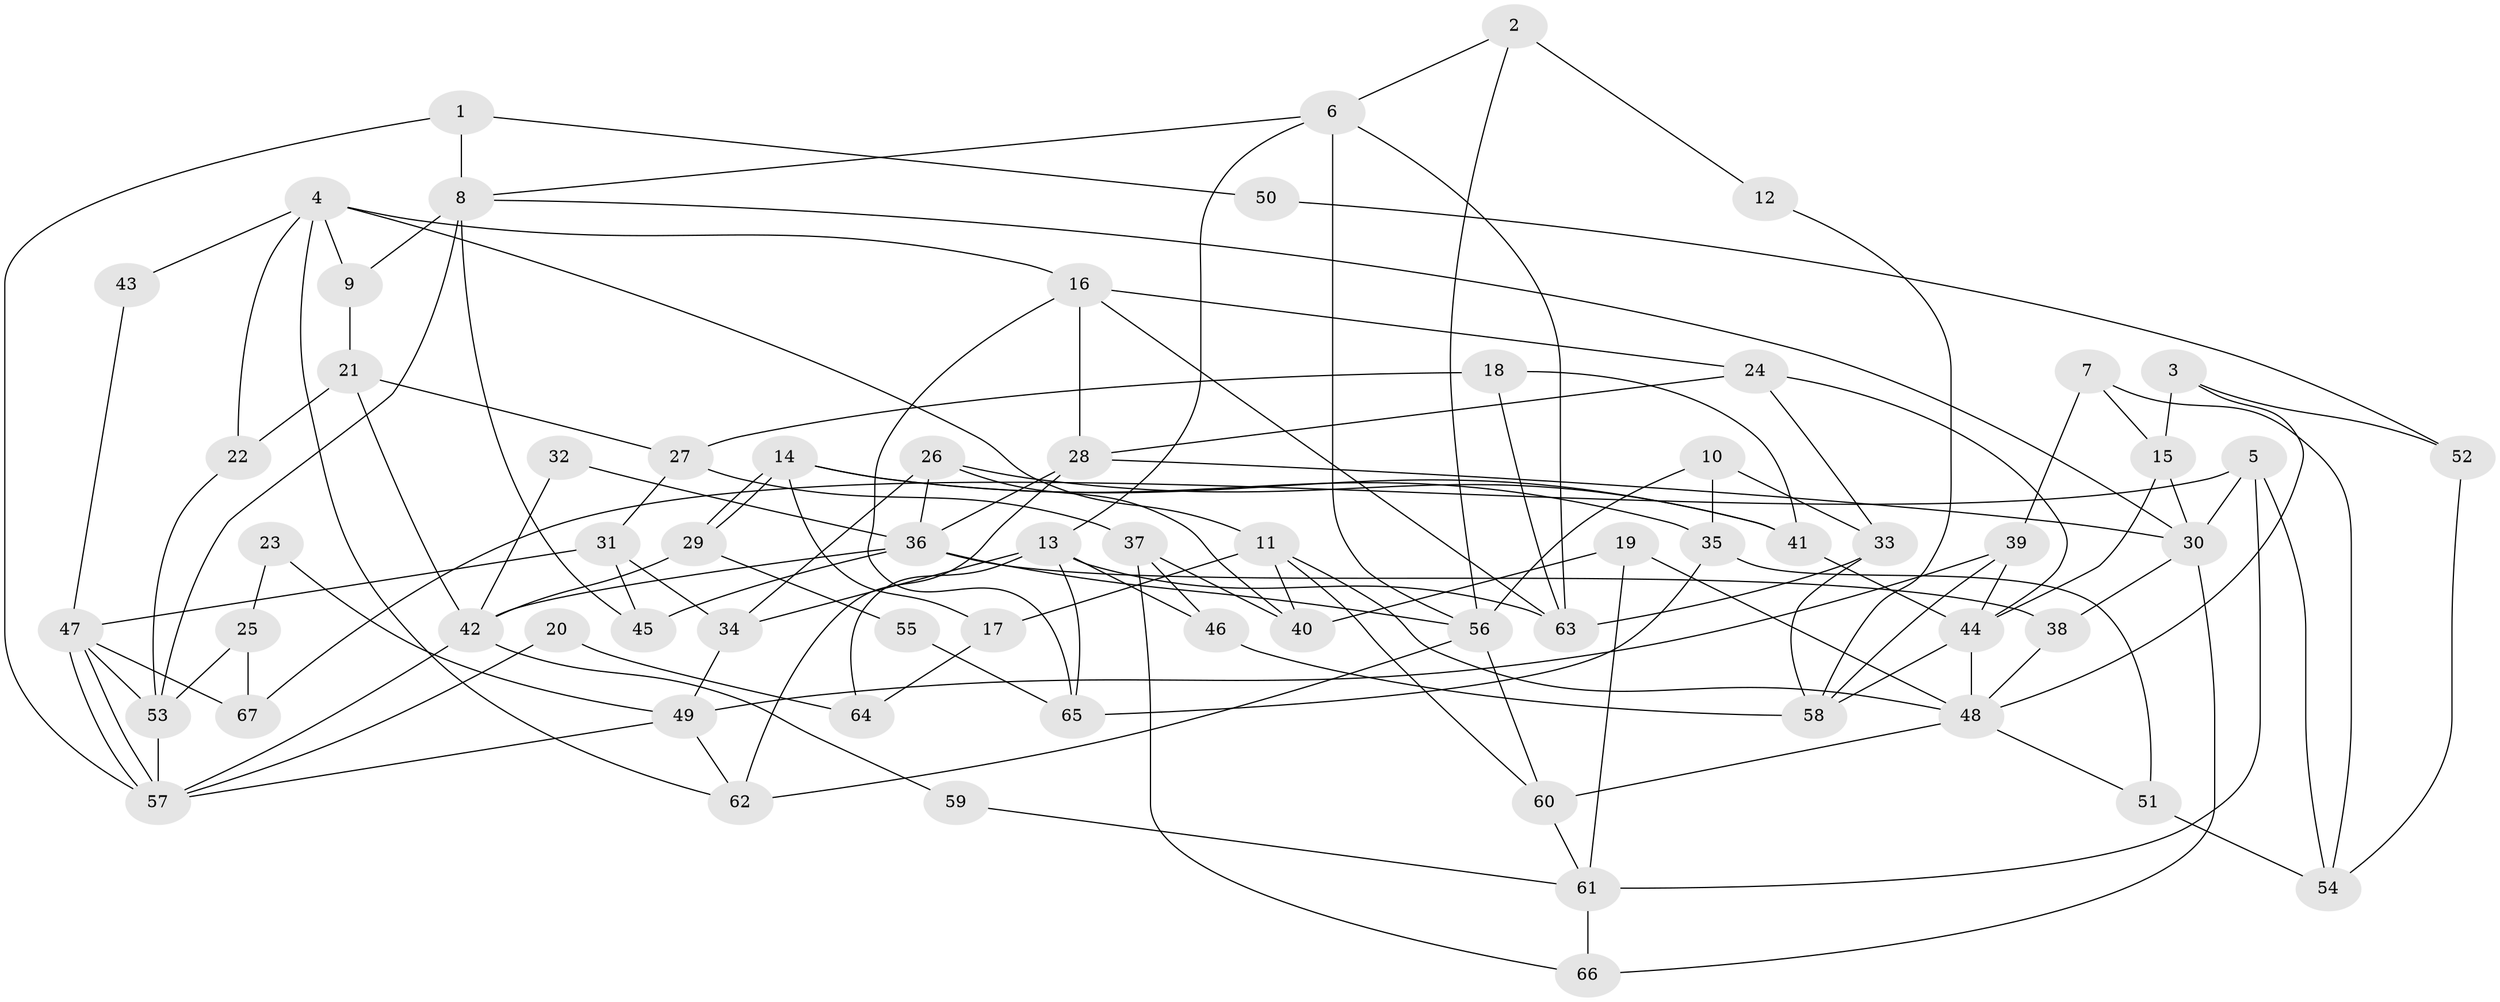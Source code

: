 // coarse degree distribution, {4: 0.18181818181818182, 8: 0.18181818181818182, 9: 0.13636363636363635, 5: 0.09090909090909091, 6: 0.09090909090909091, 2: 0.13636363636363635, 10: 0.045454545454545456, 7: 0.09090909090909091, 3: 0.045454545454545456}
// Generated by graph-tools (version 1.1) at 2025/37/03/04/25 23:37:14]
// undirected, 67 vertices, 134 edges
graph export_dot {
  node [color=gray90,style=filled];
  1;
  2;
  3;
  4;
  5;
  6;
  7;
  8;
  9;
  10;
  11;
  12;
  13;
  14;
  15;
  16;
  17;
  18;
  19;
  20;
  21;
  22;
  23;
  24;
  25;
  26;
  27;
  28;
  29;
  30;
  31;
  32;
  33;
  34;
  35;
  36;
  37;
  38;
  39;
  40;
  41;
  42;
  43;
  44;
  45;
  46;
  47;
  48;
  49;
  50;
  51;
  52;
  53;
  54;
  55;
  56;
  57;
  58;
  59;
  60;
  61;
  62;
  63;
  64;
  65;
  66;
  67;
  1 -- 8;
  1 -- 57;
  1 -- 50;
  2 -- 56;
  2 -- 6;
  2 -- 12;
  3 -- 15;
  3 -- 48;
  3 -- 52;
  4 -- 9;
  4 -- 16;
  4 -- 11;
  4 -- 22;
  4 -- 43;
  4 -- 62;
  5 -- 61;
  5 -- 54;
  5 -- 30;
  5 -- 67;
  6 -- 63;
  6 -- 56;
  6 -- 8;
  6 -- 13;
  7 -- 39;
  7 -- 15;
  7 -- 54;
  8 -- 30;
  8 -- 9;
  8 -- 45;
  8 -- 53;
  9 -- 21;
  10 -- 56;
  10 -- 35;
  10 -- 33;
  11 -- 48;
  11 -- 17;
  11 -- 40;
  11 -- 60;
  12 -- 58;
  13 -- 63;
  13 -- 34;
  13 -- 46;
  13 -- 64;
  13 -- 65;
  14 -- 41;
  14 -- 29;
  14 -- 29;
  14 -- 17;
  14 -- 35;
  15 -- 30;
  15 -- 44;
  16 -- 24;
  16 -- 28;
  16 -- 63;
  16 -- 65;
  17 -- 64;
  18 -- 27;
  18 -- 63;
  18 -- 41;
  19 -- 48;
  19 -- 40;
  19 -- 61;
  20 -- 57;
  20 -- 64;
  21 -- 42;
  21 -- 27;
  21 -- 22;
  22 -- 53;
  23 -- 25;
  23 -- 49;
  24 -- 44;
  24 -- 28;
  24 -- 33;
  25 -- 53;
  25 -- 67;
  26 -- 34;
  26 -- 36;
  26 -- 40;
  26 -- 41;
  27 -- 31;
  27 -- 37;
  28 -- 62;
  28 -- 30;
  28 -- 36;
  29 -- 42;
  29 -- 55;
  30 -- 66;
  30 -- 38;
  31 -- 47;
  31 -- 45;
  31 -- 34;
  32 -- 36;
  32 -- 42;
  33 -- 58;
  33 -- 63;
  34 -- 49;
  35 -- 65;
  35 -- 51;
  36 -- 38;
  36 -- 42;
  36 -- 45;
  36 -- 56;
  37 -- 40;
  37 -- 46;
  37 -- 66;
  38 -- 48;
  39 -- 44;
  39 -- 49;
  39 -- 58;
  41 -- 44;
  42 -- 57;
  42 -- 59;
  43 -- 47;
  44 -- 58;
  44 -- 48;
  46 -- 58;
  47 -- 53;
  47 -- 57;
  47 -- 57;
  47 -- 67;
  48 -- 60;
  48 -- 51;
  49 -- 57;
  49 -- 62;
  50 -- 52;
  51 -- 54;
  52 -- 54;
  53 -- 57;
  55 -- 65;
  56 -- 62;
  56 -- 60;
  59 -- 61;
  60 -- 61;
  61 -- 66;
}
